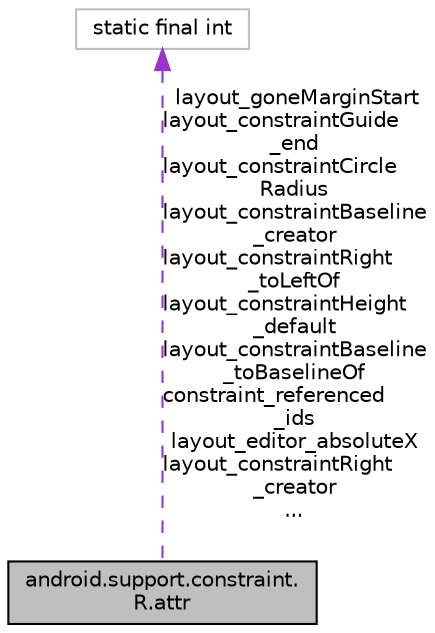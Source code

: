 digraph "android.support.constraint.R.attr"
{
 // INTERACTIVE_SVG=YES
 // LATEX_PDF_SIZE
  edge [fontname="Helvetica",fontsize="10",labelfontname="Helvetica",labelfontsize="10"];
  node [fontname="Helvetica",fontsize="10",shape=record];
  Node1 [label="android.support.constraint.\lR.attr",height=0.2,width=0.4,color="black", fillcolor="grey75", style="filled", fontcolor="black",tooltip=" "];
  Node2 -> Node1 [dir="back",color="darkorchid3",fontsize="10",style="dashed",label=" layout_goneMarginStart\nlayout_constraintGuide\l_end\nlayout_constraintCircle\lRadius\nlayout_constraintBaseline\l_creator\nlayout_constraintRight\l_toLeftOf\nlayout_constraintHeight\l_default\nlayout_constraintBaseline\l_toBaselineOf\nconstraint_referenced\l_ids\nlayout_editor_absoluteX\nlayout_constraintRight\l_creator\n..." ,fontname="Helvetica"];
  Node2 [label="static final int",height=0.2,width=0.4,color="grey75", fillcolor="white", style="filled",tooltip=" "];
}

